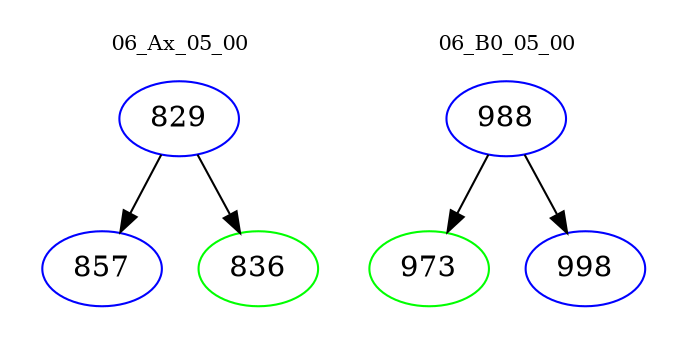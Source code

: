 digraph{
subgraph cluster_0 {
color = white
label = "06_Ax_05_00";
fontsize=10;
T0_829 [label="829", color="blue"]
T0_829 -> T0_857 [color="black"]
T0_857 [label="857", color="blue"]
T0_829 -> T0_836 [color="black"]
T0_836 [label="836", color="green"]
}
subgraph cluster_1 {
color = white
label = "06_B0_05_00";
fontsize=10;
T1_988 [label="988", color="blue"]
T1_988 -> T1_973 [color="black"]
T1_973 [label="973", color="green"]
T1_988 -> T1_998 [color="black"]
T1_998 [label="998", color="blue"]
}
}
